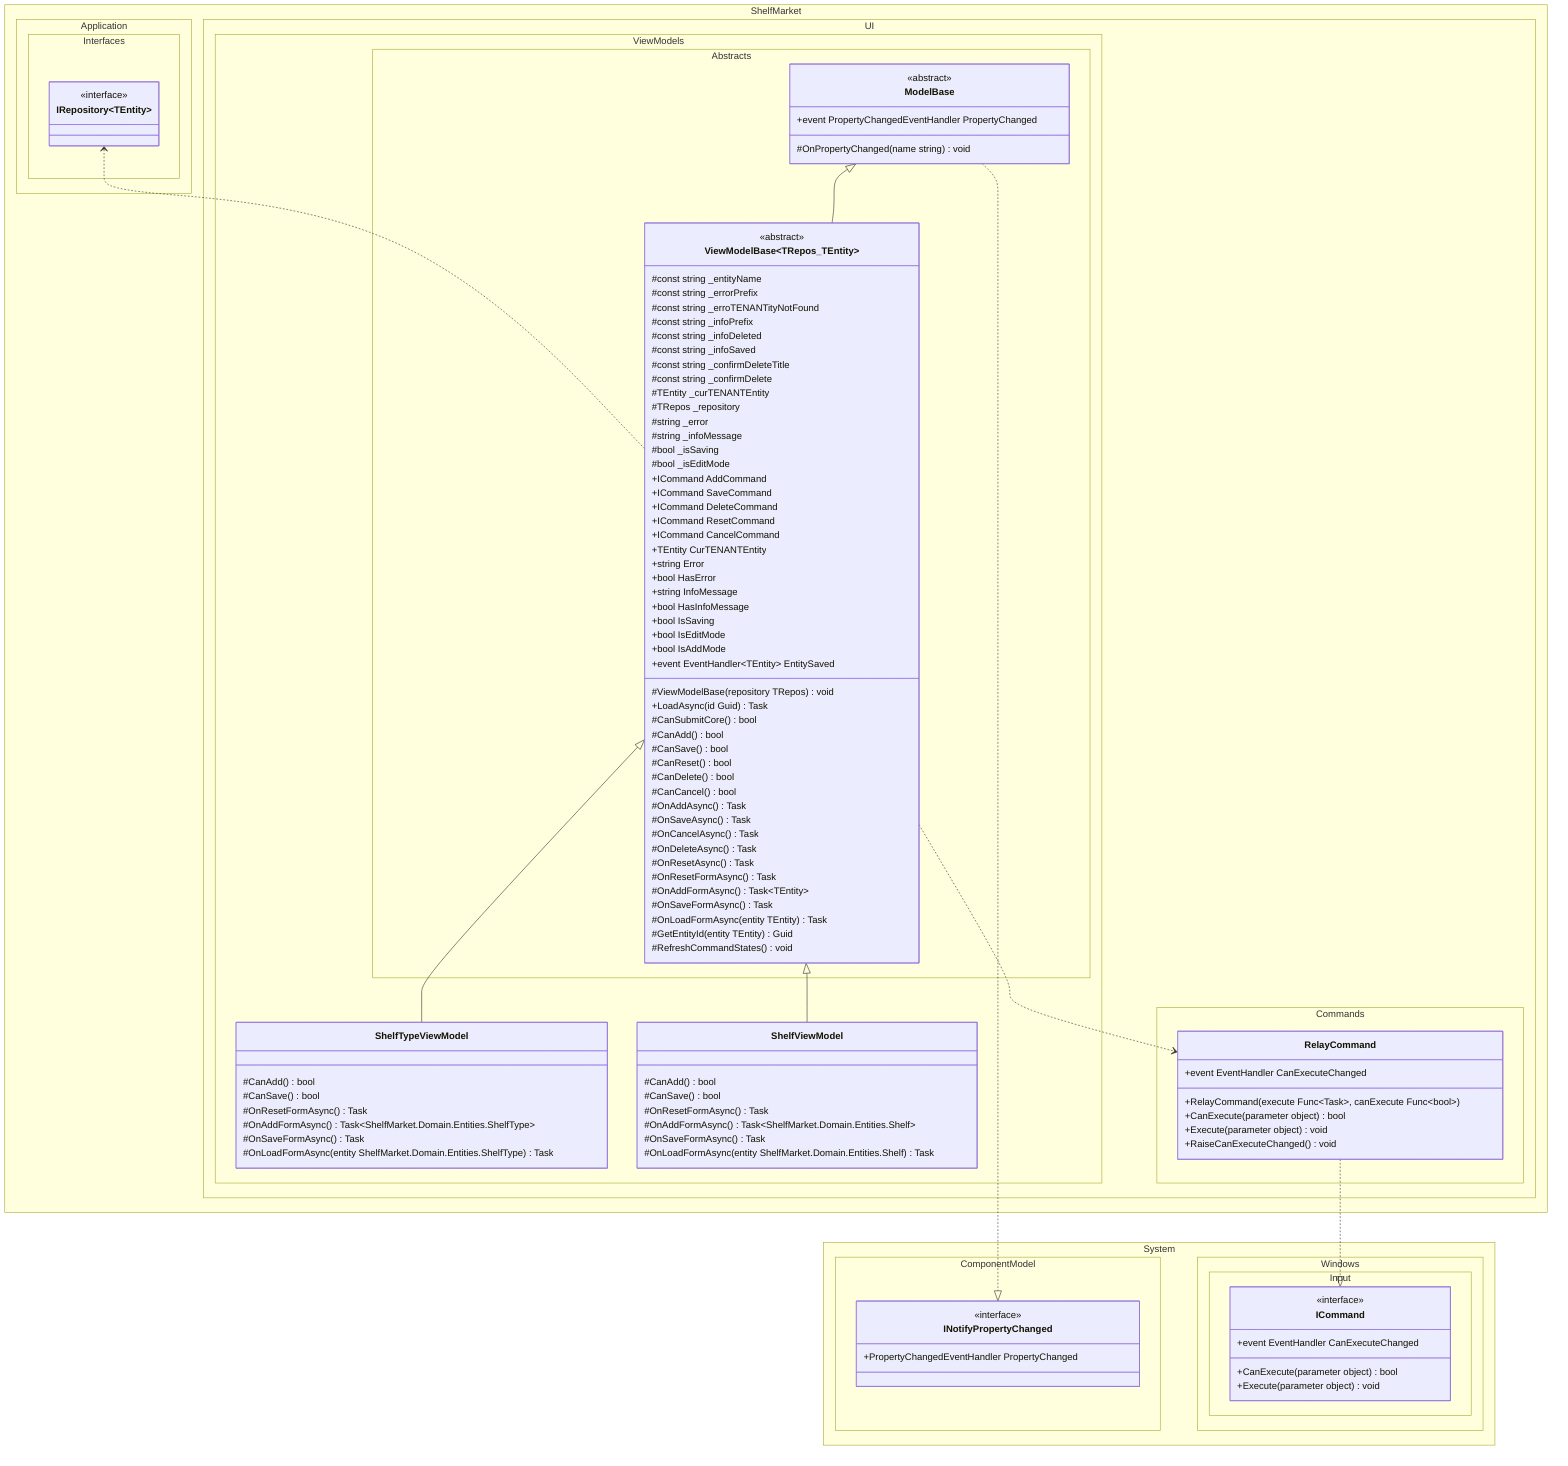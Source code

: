 ﻿classDiagram

namespace System.ComponentModel {
    class INotifyPropertyChanged {
        <<interface>>
        +PropertyChangedEventHandler PropertyChanged
    }
}

namespace System.Windows.Input {
    class ICommand {
        <<interface>>
        +CanExecute(parameter object) bool
        +Execute(parameter object) void
        +event EventHandler CanExecuteChanged
    }
}

namespace ShelfMarket.Application.Interfaces {
    class IRepository~TEntity~ {
        <<interface>>
    }
}

namespace ShelfMarket.UI.ViewModels.Abstracts {
    class ModelBase {
        <<abstract>>
        +event PropertyChangedEventHandler PropertyChanged
        #OnPropertyChanged(name string) void
    }

    class ViewModelBase~TRepos_TEntity~ {
        <<abstract>>
        %% Constants (protected)
        #const string _entityName
        #const string _errorPrefix
        #const string _erroTENANTityNotFound
        #const string _infoPrefix
        #const string _infoDeleted
        #const string _infoSaved
        #const string _confirmDeleteTitle
        #const string _confirmDelete

        %% Fields (protected)
        #TEntity _curTENANTEntity
        #TRepos _repository
        #string _error
        #string _infoMessage
        #bool _isSaving
        #bool _isEditMode

        %% Ctor (protected)
        #ViewModelBase(repository TRepos) void

        %% Public API
        +ICommand AddCommand
        +ICommand SaveCommand
        +ICommand DeleteCommand
        +ICommand ResetCommand
        +ICommand CancelCommand
        +TEntity CurTENANTEntity
        +string Error
        +bool HasError
        +string InfoMessage
        +bool HasInfoMessage
        +bool IsSaving
        +bool IsEditMode
        +bool IsAddMode
        +event EventHandler~TEntity~ EntitySaved
        +LoadAsync(id Guid) Task

        %% Protected virtual/abstract
        #CanSubmitCore() bool
        #CanAdd() bool
        #CanSave() bool
        #CanReset() bool
        #CanDelete() bool
        #CanCancel() bool
        #OnAddAsync() Task
        #OnSaveAsync() Task
        #OnCancelAsync() Task
        #OnDeleteAsync() Task
        #OnResetAsync() Task
        #OnResetFormAsync() Task
        #OnAddFormAsync() Task~TEntity~
        #OnSaveFormAsync() Task
        #OnLoadFormAsync(entity TEntity) Task
        #GetEntityId(entity TEntity) Guid
        #RefreshCommandStates() void
    }
}

namespace ShelfMarket.UI.Commands {
    class RelayCommand {
        +RelayCommand(execute Func~Task~, canExecute Func~bool~)
        +CanExecute(parameter object) bool
        +Execute(parameter object) void
        +event EventHandler CanExecuteChanged
        +RaiseCanExecuteChanged() void
    }
}

namespace ShelfMarket.UI.ViewModels {
    class ShelfTypeViewModel {
        %% Protected overrides
        #CanAdd() bool
        #CanSave() bool
        #OnResetFormAsync() Task
        #OnAddFormAsync() Task~ShelfMarket.Domain.Entities.ShelfType~
        #OnSaveFormAsync() Task
        #OnLoadFormAsync(entity ShelfMarket.Domain.Entities.ShelfType) Task
    }

    class ShelfViewModel {
        %% Protected overrides
        #CanAdd() bool
        #CanSave() bool
        #OnResetFormAsync() Task
        #OnAddFormAsync() Task~ShelfMarket.Domain.Entities.Shelf~
        #OnSaveFormAsync() Task
        #OnLoadFormAsync(entity ShelfMarket.Domain.Entities.Shelf) Task
    }
}

ModelBase ..|> INotifyPropertyChanged
ModelBase <|-- ViewModelBase
RelayCommand ..|> ICommand
IRepository <.. ViewModelBase
ViewModelBase <|-- ShelfTypeViewModel
ViewModelBase <|-- ShelfViewModel
ViewModelBase ..> RelayCommand